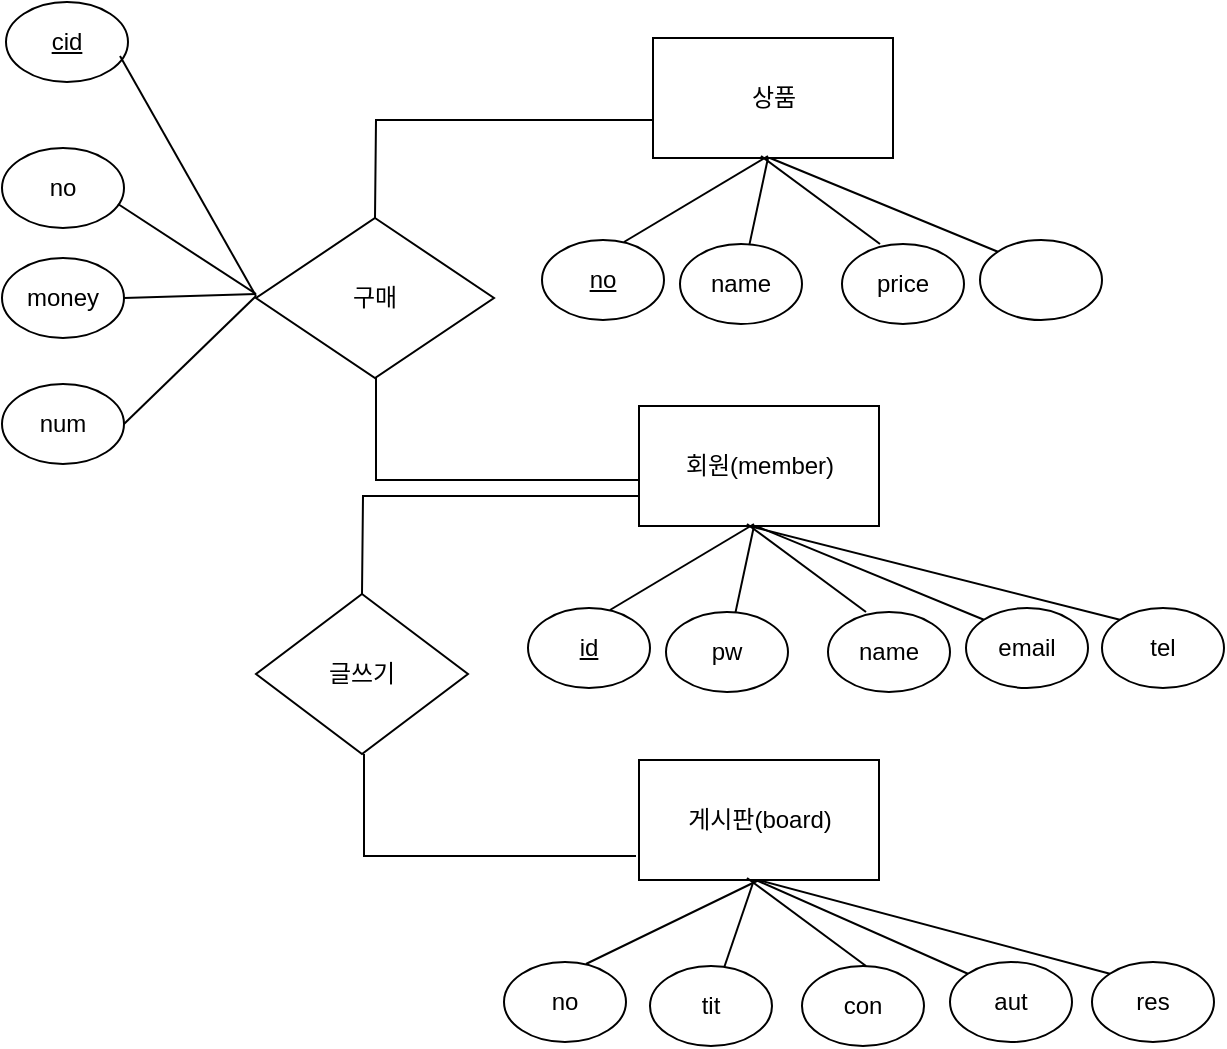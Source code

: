 <mxfile version="20.4.0" type="github">
  <diagram id="R2lEEEUBdFMjLlhIrx00" name="Page-1">
    <mxGraphModel dx="1422" dy="762" grid="0" gridSize="10" guides="1" tooltips="1" connect="1" arrows="1" fold="1" page="1" pageScale="1" pageWidth="850" pageHeight="1100" math="0" shadow="0" extFonts="Permanent Marker^https://fonts.googleapis.com/css?family=Permanent+Marker">
      <root>
        <mxCell id="0" />
        <mxCell id="1" parent="0" />
        <mxCell id="aYFYS4dmWl72IjPVExNx-1" value="회원(member)" style="rounded=0;whiteSpace=wrap;html=1;" vertex="1" parent="1">
          <mxGeometry x="346.5" y="323" width="120" height="60" as="geometry" />
        </mxCell>
        <mxCell id="aYFYS4dmWl72IjPVExNx-4" value="글쓰기" style="rhombus;whiteSpace=wrap;html=1;" vertex="1" parent="1">
          <mxGeometry x="155" y="417" width="106" height="80" as="geometry" />
        </mxCell>
        <mxCell id="aYFYS4dmWl72IjPVExNx-5" value="구매" style="rhombus;whiteSpace=wrap;html=1;" vertex="1" parent="1">
          <mxGeometry x="155" y="229" width="119" height="80" as="geometry" />
        </mxCell>
        <mxCell id="aYFYS4dmWl72IjPVExNx-7" value="&lt;u&gt;id&lt;/u&gt;" style="ellipse;whiteSpace=wrap;html=1;" vertex="1" parent="1">
          <mxGeometry x="291" y="424" width="61" height="40" as="geometry" />
        </mxCell>
        <mxCell id="aYFYS4dmWl72IjPVExNx-8" value="pw" style="ellipse;whiteSpace=wrap;html=1;" vertex="1" parent="1">
          <mxGeometry x="360" y="426" width="61" height="40" as="geometry" />
        </mxCell>
        <mxCell id="aYFYS4dmWl72IjPVExNx-9" value="name" style="ellipse;whiteSpace=wrap;html=1;" vertex="1" parent="1">
          <mxGeometry x="441" y="426" width="61" height="40" as="geometry" />
        </mxCell>
        <mxCell id="aYFYS4dmWl72IjPVExNx-10" value="email" style="ellipse;whiteSpace=wrap;html=1;" vertex="1" parent="1">
          <mxGeometry x="510" y="424" width="61" height="40" as="geometry" />
        </mxCell>
        <mxCell id="aYFYS4dmWl72IjPVExNx-22" value="" style="endArrow=none;html=1;rounded=0;exitX=0.672;exitY=0.025;exitDx=0;exitDy=0;exitPerimeter=0;" edge="1" parent="1" source="aYFYS4dmWl72IjPVExNx-7">
          <mxGeometry width="50" height="50" relative="1" as="geometry">
            <mxPoint x="354" y="432" as="sourcePoint" />
            <mxPoint x="404" y="382" as="targetPoint" />
          </mxGeometry>
        </mxCell>
        <mxCell id="aYFYS4dmWl72IjPVExNx-24" value="" style="endArrow=none;html=1;rounded=0;" edge="1" parent="1" source="aYFYS4dmWl72IjPVExNx-8">
          <mxGeometry width="50" height="50" relative="1" as="geometry">
            <mxPoint x="366.992" y="435" as="sourcePoint" />
            <mxPoint x="404" y="383" as="targetPoint" />
          </mxGeometry>
        </mxCell>
        <mxCell id="aYFYS4dmWl72IjPVExNx-25" value="" style="endArrow=none;html=1;rounded=0;entryX=0.45;entryY=0.983;entryDx=0;entryDy=0;entryPerimeter=0;" edge="1" parent="1" target="aYFYS4dmWl72IjPVExNx-1">
          <mxGeometry width="50" height="50" relative="1" as="geometry">
            <mxPoint x="460" y="426" as="sourcePoint" />
            <mxPoint x="424" y="402" as="targetPoint" />
          </mxGeometry>
        </mxCell>
        <mxCell id="aYFYS4dmWl72IjPVExNx-26" value="" style="endArrow=none;html=1;rounded=0;exitX=0;exitY=0;exitDx=0;exitDy=0;" edge="1" parent="1" source="aYFYS4dmWl72IjPVExNx-10">
          <mxGeometry width="50" height="50" relative="1" as="geometry">
            <mxPoint x="386.992" y="455" as="sourcePoint" />
            <mxPoint x="405" y="383" as="targetPoint" />
          </mxGeometry>
        </mxCell>
        <mxCell id="aYFYS4dmWl72IjPVExNx-27" value="게시판(board)" style="rounded=0;whiteSpace=wrap;html=1;" vertex="1" parent="1">
          <mxGeometry x="346.5" y="500" width="120" height="60" as="geometry" />
        </mxCell>
        <mxCell id="aYFYS4dmWl72IjPVExNx-28" value="no" style="ellipse;whiteSpace=wrap;html=1;" vertex="1" parent="1">
          <mxGeometry x="279" y="601" width="61" height="40" as="geometry" />
        </mxCell>
        <mxCell id="aYFYS4dmWl72IjPVExNx-29" value="tit" style="ellipse;whiteSpace=wrap;html=1;" vertex="1" parent="1">
          <mxGeometry x="352" y="603" width="61" height="40" as="geometry" />
        </mxCell>
        <mxCell id="aYFYS4dmWl72IjPVExNx-30" value="con" style="ellipse;whiteSpace=wrap;html=1;" vertex="1" parent="1">
          <mxGeometry x="428" y="603" width="61" height="40" as="geometry" />
        </mxCell>
        <mxCell id="aYFYS4dmWl72IjPVExNx-31" value="aut" style="ellipse;whiteSpace=wrap;html=1;" vertex="1" parent="1">
          <mxGeometry x="502" y="601" width="61" height="40" as="geometry" />
        </mxCell>
        <mxCell id="aYFYS4dmWl72IjPVExNx-32" value="" style="endArrow=none;html=1;rounded=0;exitX=0.672;exitY=0.025;exitDx=0;exitDy=0;exitPerimeter=0;entryX=0.5;entryY=1;entryDx=0;entryDy=0;" edge="1" parent="1" source="aYFYS4dmWl72IjPVExNx-28" target="aYFYS4dmWl72IjPVExNx-27">
          <mxGeometry width="50" height="50" relative="1" as="geometry">
            <mxPoint x="555" y="479" as="sourcePoint" />
            <mxPoint x="605" y="429" as="targetPoint" />
          </mxGeometry>
        </mxCell>
        <mxCell id="aYFYS4dmWl72IjPVExNx-33" value="" style="endArrow=none;html=1;rounded=0;" edge="1" parent="1" source="aYFYS4dmWl72IjPVExNx-29">
          <mxGeometry width="50" height="50" relative="1" as="geometry">
            <mxPoint x="366.992" y="612" as="sourcePoint" />
            <mxPoint x="404" y="560" as="targetPoint" />
          </mxGeometry>
        </mxCell>
        <mxCell id="aYFYS4dmWl72IjPVExNx-34" value="" style="endArrow=none;html=1;rounded=0;entryX=0.45;entryY=0.983;entryDx=0;entryDy=0;entryPerimeter=0;" edge="1" parent="1" target="aYFYS4dmWl72IjPVExNx-27">
          <mxGeometry width="50" height="50" relative="1" as="geometry">
            <mxPoint x="460" y="603" as="sourcePoint" />
            <mxPoint x="424" y="579" as="targetPoint" />
          </mxGeometry>
        </mxCell>
        <mxCell id="aYFYS4dmWl72IjPVExNx-35" value="" style="endArrow=none;html=1;rounded=0;exitX=0;exitY=0;exitDx=0;exitDy=0;" edge="1" parent="1" source="aYFYS4dmWl72IjPVExNx-31">
          <mxGeometry width="50" height="50" relative="1" as="geometry">
            <mxPoint x="386.992" y="632" as="sourcePoint" />
            <mxPoint x="405" y="560" as="targetPoint" />
          </mxGeometry>
        </mxCell>
        <mxCell id="aYFYS4dmWl72IjPVExNx-37" value="상품" style="rounded=0;whiteSpace=wrap;html=1;" vertex="1" parent="1">
          <mxGeometry x="353.5" y="139" width="120" height="60" as="geometry" />
        </mxCell>
        <mxCell id="aYFYS4dmWl72IjPVExNx-38" value="&lt;u&gt;no&lt;/u&gt;" style="ellipse;whiteSpace=wrap;html=1;" vertex="1" parent="1">
          <mxGeometry x="298" y="240" width="61" height="40" as="geometry" />
        </mxCell>
        <mxCell id="aYFYS4dmWl72IjPVExNx-39" value="name" style="ellipse;whiteSpace=wrap;html=1;" vertex="1" parent="1">
          <mxGeometry x="367" y="242" width="61" height="40" as="geometry" />
        </mxCell>
        <mxCell id="aYFYS4dmWl72IjPVExNx-40" value="price" style="ellipse;whiteSpace=wrap;html=1;" vertex="1" parent="1">
          <mxGeometry x="448" y="242" width="61" height="40" as="geometry" />
        </mxCell>
        <mxCell id="aYFYS4dmWl72IjPVExNx-41" value="" style="ellipse;whiteSpace=wrap;html=1;" vertex="1" parent="1">
          <mxGeometry x="517" y="240" width="61" height="40" as="geometry" />
        </mxCell>
        <mxCell id="aYFYS4dmWl72IjPVExNx-42" value="" style="endArrow=none;html=1;rounded=0;exitX=0.672;exitY=0.025;exitDx=0;exitDy=0;exitPerimeter=0;" edge="1" parent="1" source="aYFYS4dmWl72IjPVExNx-38">
          <mxGeometry width="50" height="50" relative="1" as="geometry">
            <mxPoint x="361" y="248" as="sourcePoint" />
            <mxPoint x="411" y="198" as="targetPoint" />
          </mxGeometry>
        </mxCell>
        <mxCell id="aYFYS4dmWl72IjPVExNx-43" value="" style="endArrow=none;html=1;rounded=0;" edge="1" parent="1" source="aYFYS4dmWl72IjPVExNx-39">
          <mxGeometry width="50" height="50" relative="1" as="geometry">
            <mxPoint x="373.992" y="251" as="sourcePoint" />
            <mxPoint x="411" y="199" as="targetPoint" />
          </mxGeometry>
        </mxCell>
        <mxCell id="aYFYS4dmWl72IjPVExNx-44" value="" style="endArrow=none;html=1;rounded=0;entryX=0.45;entryY=0.983;entryDx=0;entryDy=0;entryPerimeter=0;" edge="1" parent="1" target="aYFYS4dmWl72IjPVExNx-37">
          <mxGeometry width="50" height="50" relative="1" as="geometry">
            <mxPoint x="467" y="242" as="sourcePoint" />
            <mxPoint x="431" y="218" as="targetPoint" />
          </mxGeometry>
        </mxCell>
        <mxCell id="aYFYS4dmWl72IjPVExNx-45" value="" style="endArrow=none;html=1;rounded=0;exitX=0;exitY=0;exitDx=0;exitDy=0;" edge="1" parent="1" source="aYFYS4dmWl72IjPVExNx-41">
          <mxGeometry width="50" height="50" relative="1" as="geometry">
            <mxPoint x="393.992" y="271" as="sourcePoint" />
            <mxPoint x="412" y="199" as="targetPoint" />
          </mxGeometry>
        </mxCell>
        <mxCell id="aYFYS4dmWl72IjPVExNx-46" value="tel" style="ellipse;whiteSpace=wrap;html=1;" vertex="1" parent="1">
          <mxGeometry x="578" y="424" width="61" height="40" as="geometry" />
        </mxCell>
        <mxCell id="aYFYS4dmWl72IjPVExNx-47" value="res" style="ellipse;whiteSpace=wrap;html=1;" vertex="1" parent="1">
          <mxGeometry x="573" y="601" width="61" height="40" as="geometry" />
        </mxCell>
        <mxCell id="aYFYS4dmWl72IjPVExNx-48" value="" style="endArrow=none;html=1;rounded=0;exitX=0;exitY=0;exitDx=0;exitDy=0;" edge="1" parent="1" source="aYFYS4dmWl72IjPVExNx-46">
          <mxGeometry width="50" height="50" relative="1" as="geometry">
            <mxPoint x="515.552" y="429.741" as="sourcePoint" />
            <mxPoint x="401.44" y="383" as="targetPoint" />
          </mxGeometry>
        </mxCell>
        <mxCell id="aYFYS4dmWl72IjPVExNx-49" value="" style="endArrow=none;html=1;rounded=0;exitX=0;exitY=0;exitDx=0;exitDy=0;" edge="1" parent="1" source="aYFYS4dmWl72IjPVExNx-47">
          <mxGeometry width="50" height="50" relative="1" as="geometry">
            <mxPoint x="520.112" y="606.741" as="sourcePoint" />
            <mxPoint x="406" y="560" as="targetPoint" />
          </mxGeometry>
        </mxCell>
        <mxCell id="aYFYS4dmWl72IjPVExNx-50" value="" style="endArrow=none;html=1;rounded=0;" edge="1" parent="1">
          <mxGeometry width="50" height="50" relative="1" as="geometry">
            <mxPoint x="346" y="360" as="sourcePoint" />
            <mxPoint x="215" y="309" as="targetPoint" />
            <Array as="points">
              <mxPoint x="215" y="360" />
            </Array>
          </mxGeometry>
        </mxCell>
        <mxCell id="aYFYS4dmWl72IjPVExNx-51" value="" style="endArrow=none;html=1;rounded=0;exitX=0.5;exitY=0;exitDx=0;exitDy=0;" edge="1" parent="1" source="aYFYS4dmWl72IjPVExNx-5">
          <mxGeometry width="50" height="50" relative="1" as="geometry">
            <mxPoint x="399" y="426" as="sourcePoint" />
            <mxPoint x="353" y="180" as="targetPoint" />
            <Array as="points">
              <mxPoint x="215" y="180" />
            </Array>
          </mxGeometry>
        </mxCell>
        <mxCell id="aYFYS4dmWl72IjPVExNx-52" value="" style="endArrow=none;html=1;rounded=0;exitX=0.5;exitY=0;exitDx=0;exitDy=0;" edge="1" parent="1">
          <mxGeometry width="50" height="50" relative="1" as="geometry">
            <mxPoint x="208" y="417" as="sourcePoint" />
            <mxPoint x="346.5" y="368" as="targetPoint" />
            <Array as="points">
              <mxPoint x="208.5" y="368" />
            </Array>
          </mxGeometry>
        </mxCell>
        <mxCell id="aYFYS4dmWl72IjPVExNx-53" value="" style="endArrow=none;html=1;rounded=0;" edge="1" parent="1">
          <mxGeometry width="50" height="50" relative="1" as="geometry">
            <mxPoint x="345" y="548" as="sourcePoint" />
            <mxPoint x="209" y="497" as="targetPoint" />
            <Array as="points">
              <mxPoint x="209" y="548" />
            </Array>
          </mxGeometry>
        </mxCell>
        <mxCell id="aYFYS4dmWl72IjPVExNx-54" value="no" style="ellipse;whiteSpace=wrap;html=1;" vertex="1" parent="1">
          <mxGeometry x="28" y="194" width="61" height="40" as="geometry" />
        </mxCell>
        <mxCell id="aYFYS4dmWl72IjPVExNx-55" value="money" style="ellipse;whiteSpace=wrap;html=1;" vertex="1" parent="1">
          <mxGeometry x="28" y="249" width="61" height="40" as="geometry" />
        </mxCell>
        <mxCell id="aYFYS4dmWl72IjPVExNx-56" value="num" style="ellipse;whiteSpace=wrap;html=1;" vertex="1" parent="1">
          <mxGeometry x="28" y="312" width="61" height="40" as="geometry" />
        </mxCell>
        <mxCell id="aYFYS4dmWl72IjPVExNx-57" value="&lt;u&gt;cid&lt;/u&gt;" style="ellipse;whiteSpace=wrap;html=1;" vertex="1" parent="1">
          <mxGeometry x="30" y="121" width="61" height="40" as="geometry" />
        </mxCell>
        <mxCell id="aYFYS4dmWl72IjPVExNx-59" value="" style="endArrow=none;html=1;rounded=0;" edge="1" parent="1">
          <mxGeometry width="50" height="50" relative="1" as="geometry">
            <mxPoint x="155" y="268" as="sourcePoint" />
            <mxPoint x="87" y="148" as="targetPoint" />
          </mxGeometry>
        </mxCell>
        <mxCell id="aYFYS4dmWl72IjPVExNx-61" value="" style="endArrow=none;html=1;rounded=0;exitX=0.951;exitY=0.7;exitDx=0;exitDy=0;exitPerimeter=0;" edge="1" parent="1" source="aYFYS4dmWl72IjPVExNx-54">
          <mxGeometry width="50" height="50" relative="1" as="geometry">
            <mxPoint x="223" y="387" as="sourcePoint" />
            <mxPoint x="155" y="267" as="targetPoint" />
          </mxGeometry>
        </mxCell>
        <mxCell id="aYFYS4dmWl72IjPVExNx-62" value="" style="endArrow=none;html=1;rounded=0;exitX=1;exitY=0.5;exitDx=0;exitDy=0;" edge="1" parent="1" source="aYFYS4dmWl72IjPVExNx-55">
          <mxGeometry width="50" height="50" relative="1" as="geometry">
            <mxPoint x="223" y="387" as="sourcePoint" />
            <mxPoint x="155" y="267" as="targetPoint" />
          </mxGeometry>
        </mxCell>
        <mxCell id="aYFYS4dmWl72IjPVExNx-63" value="" style="endArrow=none;html=1;rounded=0;exitX=1;exitY=0.5;exitDx=0;exitDy=0;" edge="1" parent="1" source="aYFYS4dmWl72IjPVExNx-56">
          <mxGeometry width="50" height="50" relative="1" as="geometry">
            <mxPoint x="223" y="388" as="sourcePoint" />
            <mxPoint x="155" y="268" as="targetPoint" />
          </mxGeometry>
        </mxCell>
      </root>
    </mxGraphModel>
  </diagram>
</mxfile>
